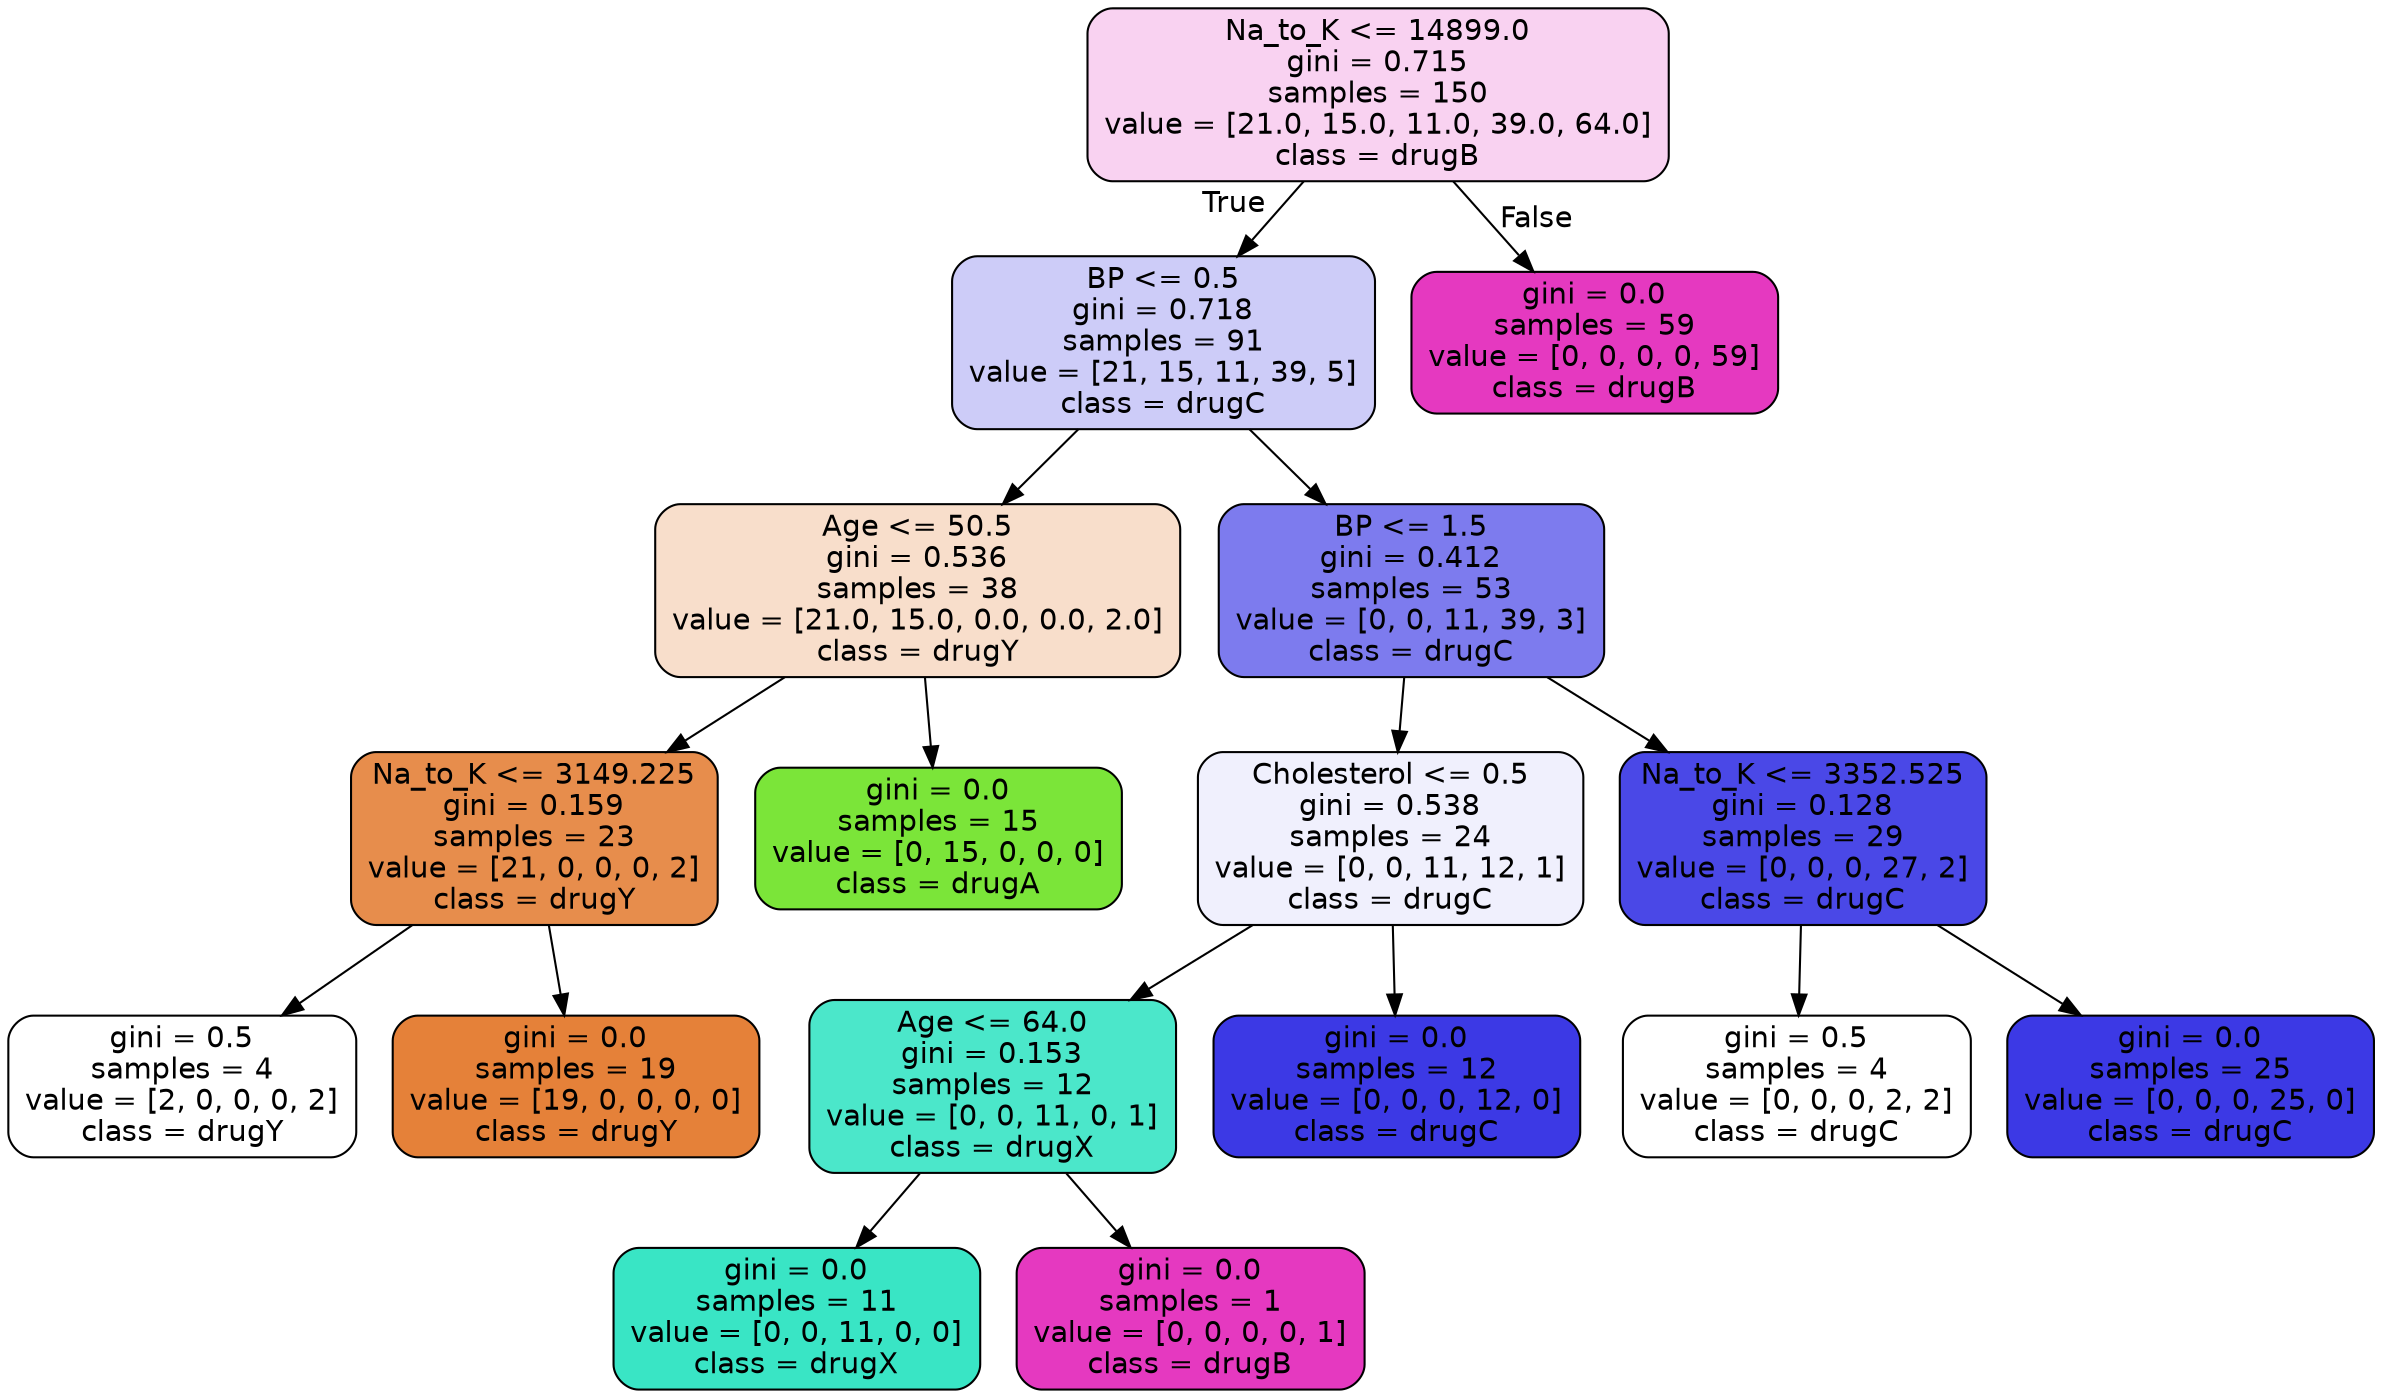 digraph Tree {
node [shape=box, style="filled, rounded", color="black", fontname="helvetica"] ;
edge [fontname="helvetica"] ;
0 [label="Na_to_K <= 14899.0\ngini = 0.715\nsamples = 150\nvalue = [21.0, 15.0, 11.0, 39.0, 64.0]\nclass = drugB", fillcolor="#f9d2f1"] ;
1 [label="BP <= 0.5\ngini = 0.718\nsamples = 91\nvalue = [21, 15, 11, 39, 5]\nclass = drugC", fillcolor="#cdccf8"] ;
0 -> 1 [labeldistance=2.5, labelangle=45, headlabel="True"] ;
2 [label="Age <= 50.5\ngini = 0.536\nsamples = 38\nvalue = [21.0, 15.0, 0.0, 0.0, 2.0]\nclass = drugY", fillcolor="#f8decb"] ;
1 -> 2 ;
3 [label="Na_to_K <= 3149.225\ngini = 0.159\nsamples = 23\nvalue = [21, 0, 0, 0, 2]\nclass = drugY", fillcolor="#e78d4c"] ;
2 -> 3 ;
4 [label="gini = 0.5\nsamples = 4\nvalue = [2, 0, 0, 0, 2]\nclass = drugY", fillcolor="#ffffff"] ;
3 -> 4 ;
5 [label="gini = 0.0\nsamples = 19\nvalue = [19, 0, 0, 0, 0]\nclass = drugY", fillcolor="#e58139"] ;
3 -> 5 ;
6 [label="gini = 0.0\nsamples = 15\nvalue = [0, 15, 0, 0, 0]\nclass = drugA", fillcolor="#7be539"] ;
2 -> 6 ;
7 [label="BP <= 1.5\ngini = 0.412\nsamples = 53\nvalue = [0, 0, 11, 39, 3]\nclass = drugC", fillcolor="#7d7bee"] ;
1 -> 7 ;
8 [label="Cholesterol <= 0.5\ngini = 0.538\nsamples = 24\nvalue = [0, 0, 11, 12, 1]\nclass = drugC", fillcolor="#f0f0fd"] ;
7 -> 8 ;
9 [label="Age <= 64.0\ngini = 0.153\nsamples = 12\nvalue = [0, 0, 11, 0, 1]\nclass = drugX", fillcolor="#4be7ca"] ;
8 -> 9 ;
10 [label="gini = 0.0\nsamples = 11\nvalue = [0, 0, 11, 0, 0]\nclass = drugX", fillcolor="#39e5c5"] ;
9 -> 10 ;
11 [label="gini = 0.0\nsamples = 1\nvalue = [0, 0, 0, 0, 1]\nclass = drugB", fillcolor="#e539c0"] ;
9 -> 11 ;
12 [label="gini = 0.0\nsamples = 12\nvalue = [0, 0, 0, 12, 0]\nclass = drugC", fillcolor="#3c39e5"] ;
8 -> 12 ;
13 [label="Na_to_K <= 3352.525\ngini = 0.128\nsamples = 29\nvalue = [0, 0, 0, 27, 2]\nclass = drugC", fillcolor="#4a48e7"] ;
7 -> 13 ;
14 [label="gini = 0.5\nsamples = 4\nvalue = [0, 0, 0, 2, 2]\nclass = drugC", fillcolor="#ffffff"] ;
13 -> 14 ;
15 [label="gini = 0.0\nsamples = 25\nvalue = [0, 0, 0, 25, 0]\nclass = drugC", fillcolor="#3c39e5"] ;
13 -> 15 ;
16 [label="gini = 0.0\nsamples = 59\nvalue = [0, 0, 0, 0, 59]\nclass = drugB", fillcolor="#e539c0"] ;
0 -> 16 [labeldistance=2.5, labelangle=-45, headlabel="False"] ;
}